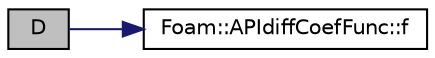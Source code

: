 digraph "D"
{
  bgcolor="transparent";
  edge [fontname="Helvetica",fontsize="10",labelfontname="Helvetica",labelfontsize="10"];
  node [fontname="Helvetica",fontsize="10",shape=record];
  rankdir="LR";
  Node1 [label="D",height=0.2,width=0.4,color="black", fillcolor="grey75", style="filled", fontcolor="black"];
  Node1 -> Node2 [color="midnightblue",fontsize="10",style="solid",fontname="Helvetica"];
  Node2 [label="Foam::APIdiffCoefFunc::f",height=0.2,width=0.4,color="black",URL="$a00063.html#adf5b5c5c1a0bd5fa7320542d86e129cb",tooltip="API vapour mass diffusivity function using properties from. "];
}
